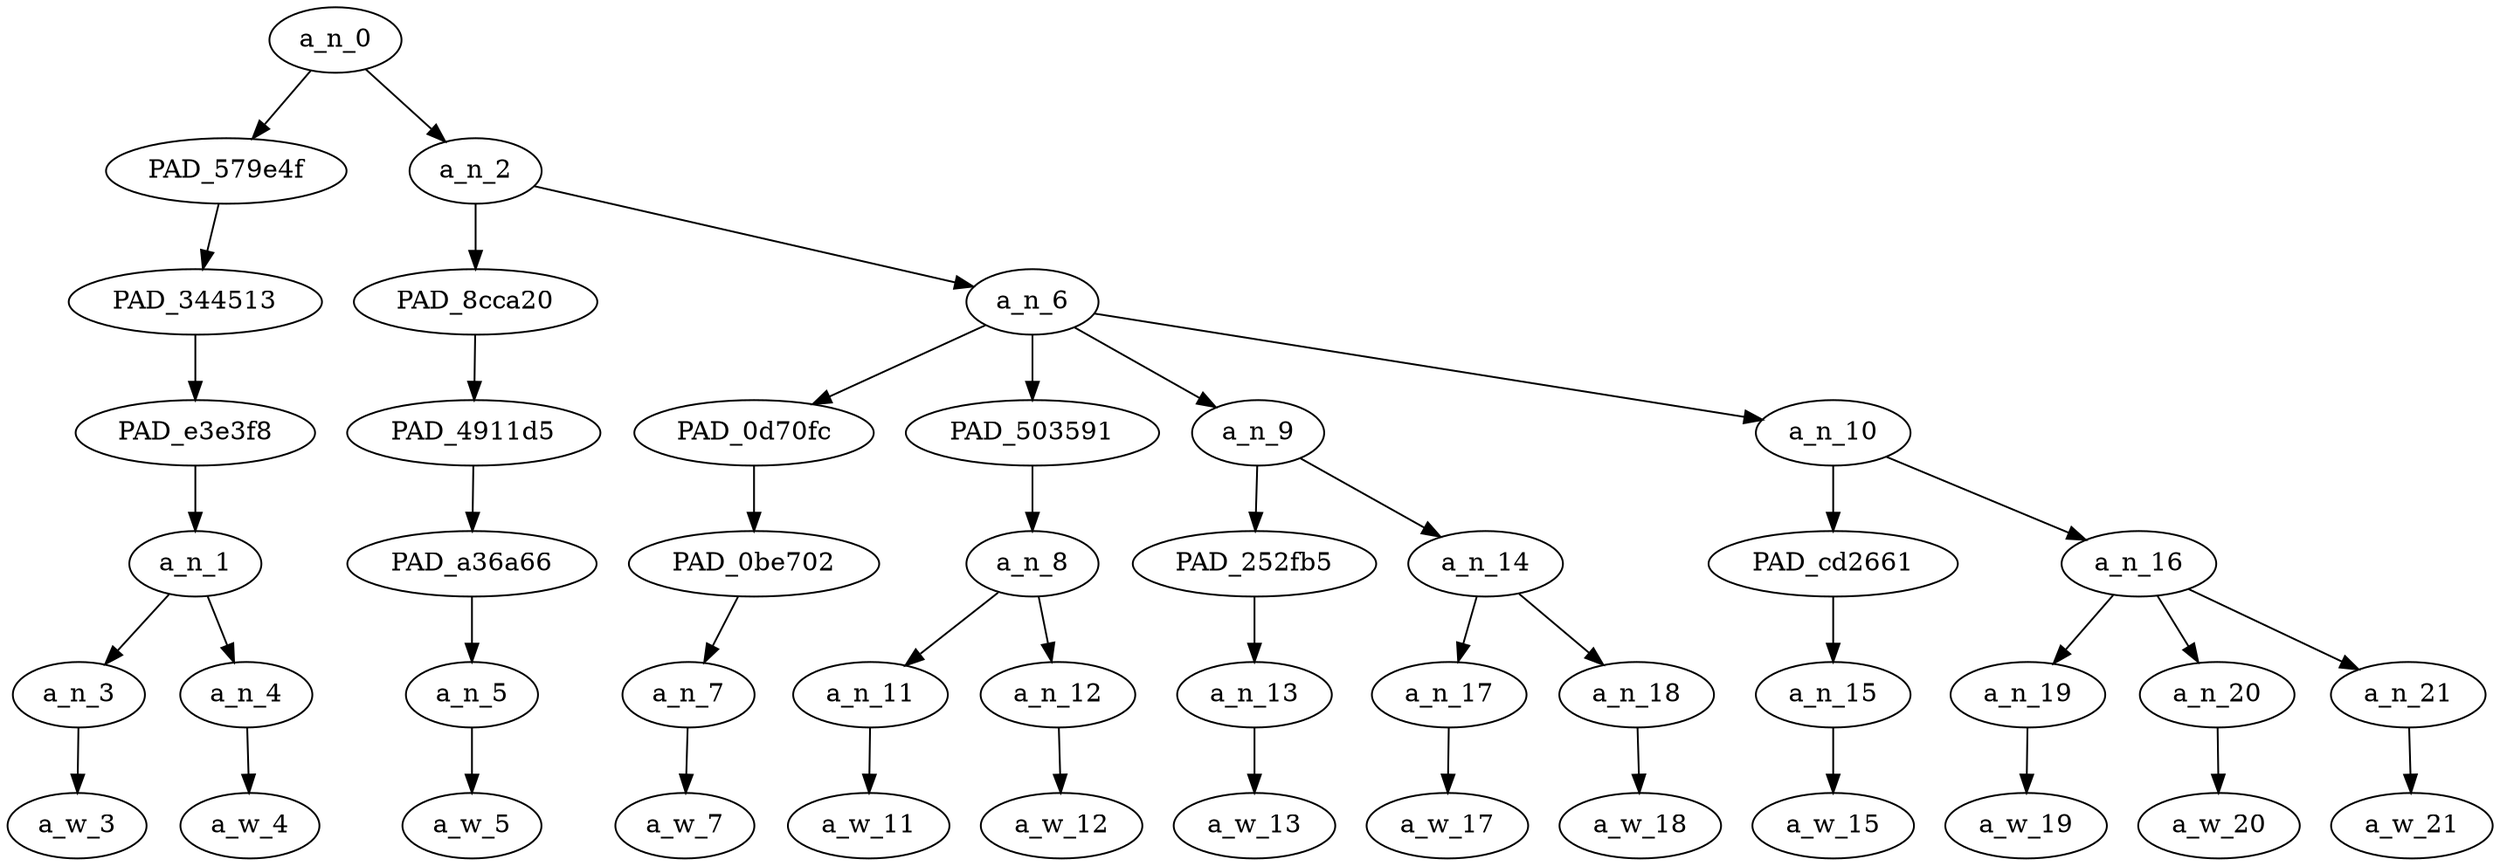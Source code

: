 strict digraph "" {
	a_n_0	[div_dir=1,
		index=0,
		level=6,
		pos="2.265625,6!",
		text_span="[0, 1, 2, 3, 4, 5, 6, 7, 8, 9, 10, 11, 12]",
		value=1.00000001];
	PAD_579e4f	[div_dir=1,
		index=0,
		level=5,
		pos="0.5,5!",
		text_span="[0, 1]",
		value=0.07445250];
	a_n_0 -> PAD_579e4f;
	a_n_2	[div_dir=1,
		index=1,
		level=5,
		pos="4.03125,5!",
		text_span="[2, 3, 4, 5, 6, 7, 8, 9, 10, 11, 12]",
		value=0.92425470];
	a_n_0 -> a_n_2;
	PAD_344513	[div_dir=1,
		index=0,
		level=4,
		pos="0.5,4!",
		text_span="[0, 1]",
		value=0.07445250];
	PAD_579e4f -> PAD_344513;
	PAD_e3e3f8	[div_dir=1,
		index=0,
		level=3,
		pos="0.5,3!",
		text_span="[0, 1]",
		value=0.07445250];
	PAD_344513 -> PAD_e3e3f8;
	a_n_1	[div_dir=1,
		index=0,
		level=2,
		pos="0.5,2!",
		text_span="[0, 1]",
		value=0.07445250];
	PAD_e3e3f8 -> a_n_1;
	a_n_3	[div_dir=1,
		index=0,
		level=1,
		pos="0.0,1!",
		text_span="[0]",
		value=0.03959017];
	a_n_1 -> a_n_3;
	a_n_4	[div_dir=-1,
		index=1,
		level=1,
		pos="1.0,1!",
		text_span="[1]",
		value=0.03470870];
	a_n_1 -> a_n_4;
	a_w_3	[div_dir=0,
		index=0,
		level=0,
		pos="0,0!",
		text_span="[0]",
		value=how];
	a_n_3 -> a_w_3;
	a_w_4	[div_dir=0,
		index=1,
		level=0,
		pos="1,0!",
		text_span="[1]",
		value=about];
	a_n_4 -> a_w_4;
	PAD_8cca20	[div_dir=-1,
		index=1,
		level=4,
		pos="2.0,4!",
		text_span="[2]",
		value=0.03812856];
	a_n_2 -> PAD_8cca20;
	a_n_6	[div_dir=1,
		index=2,
		level=4,
		pos="6.0625,4!",
		text_span="[3, 4, 5, 6, 7, 8, 9, 10, 11, 12]",
		value=0.88479296];
	a_n_2 -> a_n_6;
	PAD_4911d5	[div_dir=-1,
		index=1,
		level=3,
		pos="2.0,3!",
		text_span="[2]",
		value=0.03812856];
	PAD_8cca20 -> PAD_4911d5;
	PAD_a36a66	[div_dir=-1,
		index=1,
		level=2,
		pos="2.0,2!",
		text_span="[2]",
		value=0.03812856];
	PAD_4911d5 -> PAD_a36a66;
	a_n_5	[div_dir=-1,
		index=2,
		level=1,
		pos="2.0,1!",
		text_span="[2]",
		value=0.03812856];
	PAD_a36a66 -> a_n_5;
	a_w_5	[div_dir=0,
		index=2,
		level=0,
		pos="2,0!",
		text_span="[2]",
		value=i];
	a_n_5 -> a_w_5;
	PAD_0d70fc	[div_dir=-1,
		index=2,
		level=3,
		pos="3.0,3!",
		text_span="[3]",
		value=0.06050754];
	a_n_6 -> PAD_0d70fc;
	PAD_503591	[div_dir=1,
		index=3,
		level=3,
		pos="4.5,3!",
		text_span="[4, 5]",
		value=0.15907291];
	a_n_6 -> PAD_503591;
	a_n_9	[div_dir=1,
		index=4,
		level=3,
		pos="6.75,3!",
		text_span="[6, 7, 8]",
		value=0.12081395];
	a_n_6 -> a_n_9;
	a_n_10	[div_dir=1,
		index=5,
		level=3,
		pos="10.0,3!",
		text_span="[9, 10, 11, 12]",
		value=0.54299647];
	a_n_6 -> a_n_10;
	PAD_0be702	[div_dir=-1,
		index=2,
		level=2,
		pos="3.0,2!",
		text_span="[3]",
		value=0.06050754];
	PAD_0d70fc -> PAD_0be702;
	a_n_7	[div_dir=-1,
		index=3,
		level=1,
		pos="3.0,1!",
		text_span="[3]",
		value=0.06050754];
	PAD_0be702 -> a_n_7;
	a_w_7	[div_dir=0,
		index=3,
		level=0,
		pos="3,0!",
		text_span="[3]",
		value=fire];
	a_n_7 -> a_w_7;
	a_n_8	[div_dir=1,
		index=3,
		level=2,
		pos="4.5,2!",
		text_span="[4, 5]",
		value=0.15907291];
	PAD_503591 -> a_n_8;
	a_n_11	[div_dir=-1,
		index=4,
		level=1,
		pos="4.0,1!",
		text_span="[4]",
		value=0.04107424];
	a_n_8 -> a_n_11;
	a_n_12	[div_dir=1,
		index=5,
		level=1,
		pos="5.0,1!",
		text_span="[5]",
		value=0.11781047];
	a_n_8 -> a_n_12;
	a_w_11	[div_dir=0,
		index=4,
		level=0,
		pos="4,0!",
		text_span="[4]",
		value=a];
	a_n_11 -> a_w_11;
	a_w_12	[div_dir=0,
		index=5,
		level=0,
		pos="5,0!",
		text_span="[5]",
		value=lime];
	a_n_12 -> a_w_12;
	PAD_252fb5	[div_dir=1,
		index=4,
		level=2,
		pos="6.0,2!",
		text_span="[6]",
		value=0.04349794];
	a_n_9 -> PAD_252fb5;
	a_n_14	[div_dir=1,
		index=5,
		level=2,
		pos="7.5,2!",
		text_span="[7, 8]",
		value=0.07709417];
	a_n_9 -> a_n_14;
	a_n_13	[div_dir=1,
		index=6,
		level=1,
		pos="6.0,1!",
		text_span="[6]",
		value=0.04349794];
	PAD_252fb5 -> a_n_13;
	a_w_13	[div_dir=0,
		index=6,
		level=0,
		pos="6,0!",
		text_span="[6]",
		value=off];
	a_n_13 -> a_w_13;
	a_n_17	[div_dir=1,
		index=7,
		level=1,
		pos="7.0,1!",
		text_span="[7]",
		value=0.04066992];
	a_n_14 -> a_n_17;
	a_n_18	[div_dir=1,
		index=8,
		level=1,
		pos="8.0,1!",
		text_span="[8]",
		value=0.03627021];
	a_n_14 -> a_n_18;
	a_w_17	[div_dir=0,
		index=7,
		level=0,
		pos="7,0!",
		text_span="[7]",
		value=ya];
	a_n_17 -> a_w_17;
	a_w_18	[div_dir=0,
		index=8,
		level=0,
		pos="8,0!",
		text_span="[8]",
		value=head];
	a_n_18 -> a_w_18;
	PAD_cd2661	[div_dir=1,
		index=6,
		level=2,
		pos="9.0,2!",
		text_span="[9]",
		value=0.04649993];
	a_n_10 -> PAD_cd2661;
	a_n_16	[div_dir=1,
		index=7,
		level=2,
		pos="11.0,2!",
		text_span="[10, 11, 12]",
		value=0.49462204];
	a_n_10 -> a_n_16;
	a_n_15	[div_dir=1,
		index=9,
		level=1,
		pos="9.0,1!",
		text_span="[9]",
		value=0.04649993];
	PAD_cd2661 -> a_n_15;
	a_w_15	[div_dir=0,
		index=9,
		level=0,
		pos="9,0!",
		text_span="[9]",
		value=you];
	a_n_15 -> a_w_15;
	a_n_19	[div_dir=1,
		index=10,
		level=1,
		pos="10.0,1!",
		text_span="[10]",
		value=0.08888843];
	a_n_16 -> a_n_19;
	a_n_20	[div_dir=1,
		index=11,
		level=1,
		pos="11.0,1!",
		text_span="[11]",
		value=0.26751895];
	a_n_16 -> a_n_20;
	a_n_21	[div_dir=1,
		index=12,
		level=1,
		pos="12.0,1!",
		text_span="[12]",
		value=0.13616297];
	a_n_16 -> a_n_21;
	a_w_19	[div_dir=0,
		index=10,
		level=0,
		pos="10,0!",
		text_span="[10]",
		value=filthy];
	a_n_19 -> a_w_19;
	a_w_20	[div_dir=0,
		index=11,
		level=0,
		pos="11,0!",
		text_span="[11]",
		value=paki];
	a_n_20 -> a_w_20;
	a_w_21	[div_dir=0,
		index=12,
		level=0,
		pos="12,0!",
		text_span="[12]",
		value=bastard];
	a_n_21 -> a_w_21;
}
